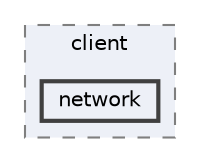 digraph "/Users/michaelklein/Documents/unorganized/src/client/network"
{
 // LATEX_PDF_SIZE
  bgcolor="transparent";
  edge [fontname=Helvetica,fontsize=10,labelfontname=Helvetica,labelfontsize=10];
  node [fontname=Helvetica,fontsize=10,shape=box,height=0.2,width=0.4];
  compound=true
  subgraph clusterdir_6908ff505388a07996d238c763adbdab {
    graph [ bgcolor="#edf0f7", pencolor="grey50", label="client", fontname=Helvetica,fontsize=10 style="filled,dashed", URL="dir_6908ff505388a07996d238c763adbdab.html",tooltip=""]
  dir_95286cc27d0839770b2811ca335a3dfc [label="network", fillcolor="#edf0f7", color="grey25", style="filled,bold", URL="dir_95286cc27d0839770b2811ca335a3dfc.html",tooltip=""];
  }
}
